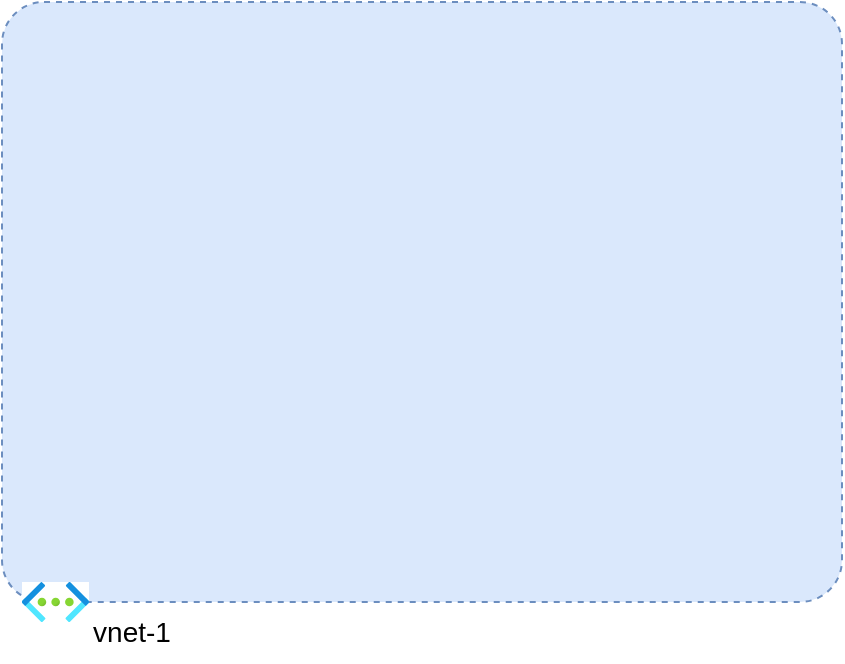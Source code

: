 <mxfile version="25.0.1">
  <diagram name="Page-1" id="puMhh2L70oH89jfP2-rF">
    <mxGraphModel dx="1341" dy="1155" grid="1" gridSize="10" guides="1" tooltips="1" connect="1" arrows="1" fold="1" page="1" pageScale="1" pageWidth="1100" pageHeight="850" math="0" shadow="0">
      <root>
        <mxCell id="0" />
        <mxCell id="1" parent="0" />
        <mxCell id="EHkKsettXymK-FAfBPv7-6" value="" style="group" vertex="1" connectable="0" parent="1">
          <mxGeometry x="110" y="300" width="420" height="310" as="geometry" />
        </mxCell>
        <mxCell id="EHkKsettXymK-FAfBPv7-5" value="" style="rounded=1;whiteSpace=wrap;html=1;arcSize=7;dashed=1;fillColor=#dae8fc;strokeColor=#6c8ebf;" vertex="1" parent="EHkKsettXymK-FAfBPv7-6">
          <mxGeometry width="420" height="300" as="geometry" />
        </mxCell>
        <mxCell id="EHkKsettXymK-FAfBPv7-4" value="" style="image;aspect=fixed;html=1;points=[];align=center;fontSize=12;image=img/lib/azure2/networking/Virtual_Networks.svg;imageBackground=default;" vertex="1" parent="EHkKsettXymK-FAfBPv7-6">
          <mxGeometry x="10" y="290" width="33.5" height="20" as="geometry" />
        </mxCell>
        <mxCell id="EHkKsettXymK-FAfBPv7-7" value="vnet-1" style="text;html=1;align=center;verticalAlign=middle;whiteSpace=wrap;rounded=0;fontSize=14;" vertex="1" parent="1">
          <mxGeometry x="140" y="600" width="70" height="30" as="geometry" />
        </mxCell>
      </root>
    </mxGraphModel>
  </diagram>
</mxfile>
